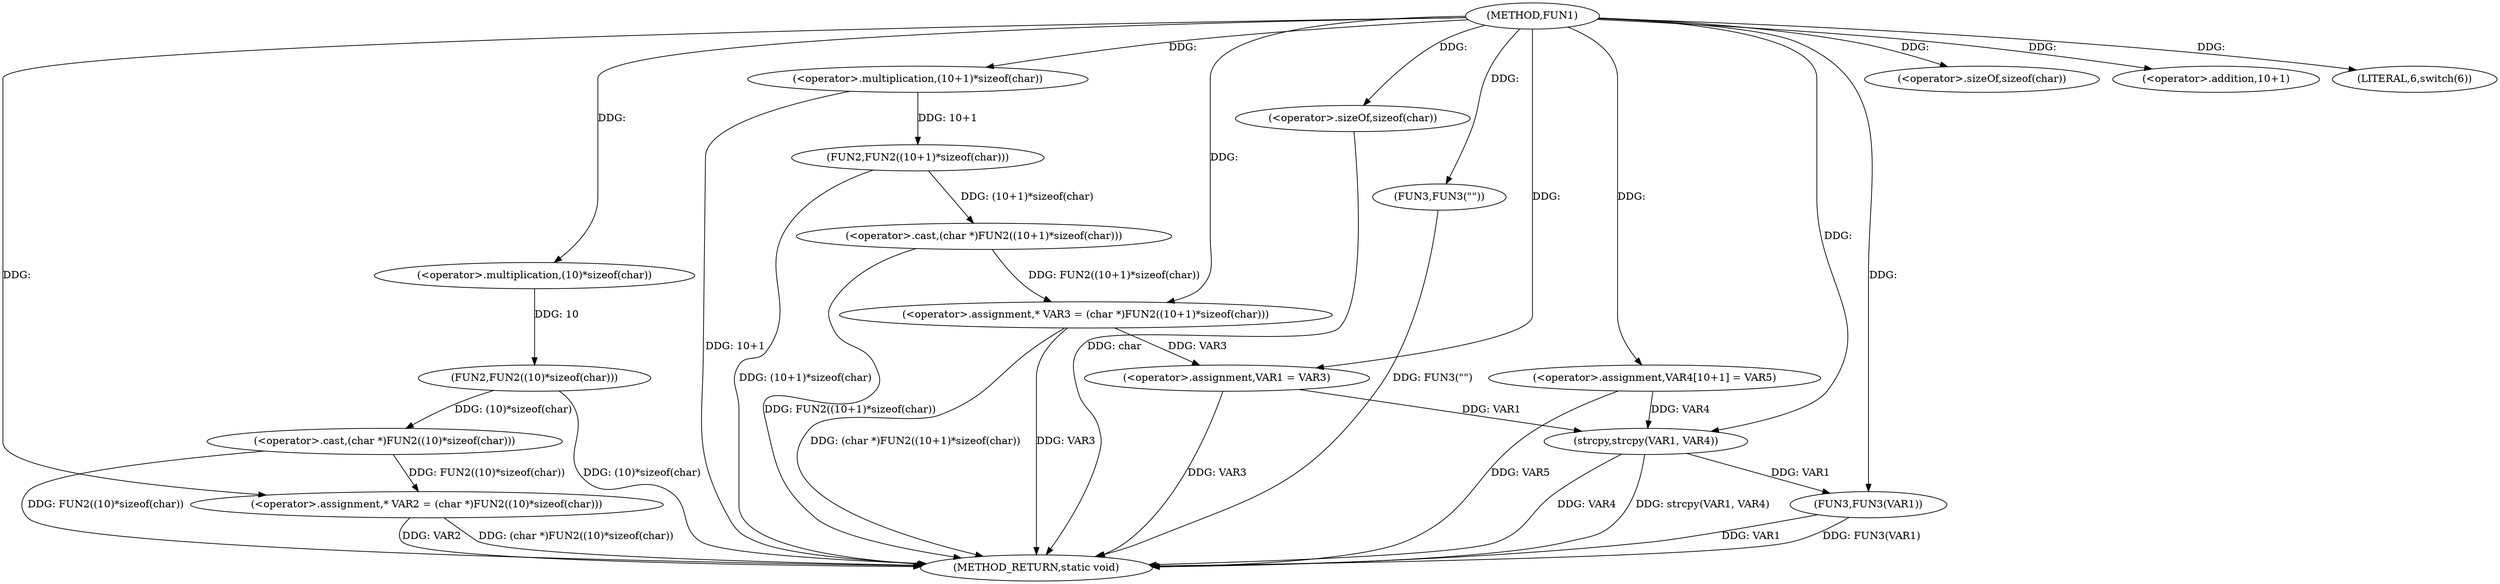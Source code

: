 digraph FUN1 {  
"1000100" [label = "(METHOD,FUN1)" ]
"1000147" [label = "(METHOD_RETURN,static void)" ]
"1000104" [label = "(<operator>.assignment,* VAR2 = (char *)FUN2((10)*sizeof(char)))" ]
"1000106" [label = "(<operator>.cast,(char *)FUN2((10)*sizeof(char)))" ]
"1000108" [label = "(FUN2,FUN2((10)*sizeof(char)))" ]
"1000109" [label = "(<operator>.multiplication,(10)*sizeof(char))" ]
"1000111" [label = "(<operator>.sizeOf,sizeof(char))" ]
"1000114" [label = "(<operator>.assignment,* VAR3 = (char *)FUN2((10+1)*sizeof(char)))" ]
"1000116" [label = "(<operator>.cast,(char *)FUN2((10+1)*sizeof(char)))" ]
"1000118" [label = "(FUN2,FUN2((10+1)*sizeof(char)))" ]
"1000119" [label = "(<operator>.multiplication,(10+1)*sizeof(char))" ]
"1000120" [label = "(<operator>.addition,10+1)" ]
"1000123" [label = "(<operator>.sizeOf,sizeof(char))" ]
"1000126" [label = "(LITERAL,6,switch(6))" ]
"1000129" [label = "(<operator>.assignment,VAR1 = VAR3)" ]
"1000134" [label = "(FUN3,FUN3(\"\"))" ]
"1000139" [label = "(<operator>.assignment,VAR4[10+1] = VAR5)" ]
"1000142" [label = "(strcpy,strcpy(VAR1, VAR4))" ]
"1000145" [label = "(FUN3,FUN3(VAR1))" ]
  "1000142" -> "1000147"  [ label = "DDG: strcpy(VAR1, VAR4)"] 
  "1000106" -> "1000147"  [ label = "DDG: FUN2((10)*sizeof(char))"] 
  "1000104" -> "1000147"  [ label = "DDG: VAR2"] 
  "1000114" -> "1000147"  [ label = "DDG: VAR3"] 
  "1000116" -> "1000147"  [ label = "DDG: FUN2((10+1)*sizeof(char))"] 
  "1000119" -> "1000147"  [ label = "DDG: 10+1"] 
  "1000145" -> "1000147"  [ label = "DDG: FUN3(VAR1)"] 
  "1000118" -> "1000147"  [ label = "DDG: (10+1)*sizeof(char)"] 
  "1000145" -> "1000147"  [ label = "DDG: VAR1"] 
  "1000114" -> "1000147"  [ label = "DDG: (char *)FUN2((10+1)*sizeof(char))"] 
  "1000139" -> "1000147"  [ label = "DDG: VAR5"] 
  "1000142" -> "1000147"  [ label = "DDG: VAR4"] 
  "1000134" -> "1000147"  [ label = "DDG: FUN3(\"\")"] 
  "1000104" -> "1000147"  [ label = "DDG: (char *)FUN2((10)*sizeof(char))"] 
  "1000108" -> "1000147"  [ label = "DDG: (10)*sizeof(char)"] 
  "1000129" -> "1000147"  [ label = "DDG: VAR3"] 
  "1000123" -> "1000147"  [ label = "DDG: char"] 
  "1000106" -> "1000104"  [ label = "DDG: FUN2((10)*sizeof(char))"] 
  "1000100" -> "1000104"  [ label = "DDG: "] 
  "1000108" -> "1000106"  [ label = "DDG: (10)*sizeof(char)"] 
  "1000109" -> "1000108"  [ label = "DDG: 10"] 
  "1000100" -> "1000109"  [ label = "DDG: "] 
  "1000100" -> "1000111"  [ label = "DDG: "] 
  "1000116" -> "1000114"  [ label = "DDG: FUN2((10+1)*sizeof(char))"] 
  "1000100" -> "1000114"  [ label = "DDG: "] 
  "1000118" -> "1000116"  [ label = "DDG: (10+1)*sizeof(char)"] 
  "1000119" -> "1000118"  [ label = "DDG: 10+1"] 
  "1000100" -> "1000119"  [ label = "DDG: "] 
  "1000100" -> "1000120"  [ label = "DDG: "] 
  "1000100" -> "1000123"  [ label = "DDG: "] 
  "1000100" -> "1000126"  [ label = "DDG: "] 
  "1000114" -> "1000129"  [ label = "DDG: VAR3"] 
  "1000100" -> "1000129"  [ label = "DDG: "] 
  "1000100" -> "1000134"  [ label = "DDG: "] 
  "1000100" -> "1000139"  [ label = "DDG: "] 
  "1000129" -> "1000142"  [ label = "DDG: VAR1"] 
  "1000100" -> "1000142"  [ label = "DDG: "] 
  "1000139" -> "1000142"  [ label = "DDG: VAR4"] 
  "1000142" -> "1000145"  [ label = "DDG: VAR1"] 
  "1000100" -> "1000145"  [ label = "DDG: "] 
}
